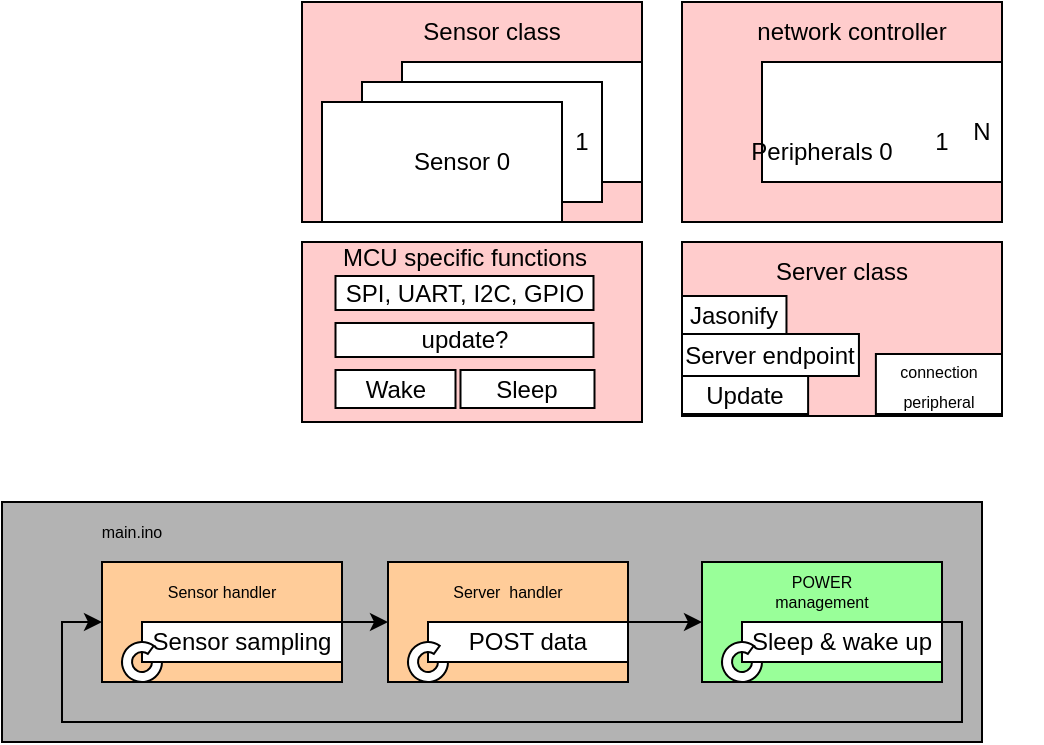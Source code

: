 <mxfile version="19.0.3" type="device" pages="8"><diagram id="RSoLUdDrpnM7BGKCeOOi" name="Architecture"><mxGraphModel dx="1662" dy="865" grid="1" gridSize="10" guides="1" tooltips="1" connect="1" arrows="1" fold="1" page="1" pageScale="1" pageWidth="1200" pageHeight="1920" math="0" shadow="0"><root><mxCell id="0"/><mxCell id="1" parent="0"/><mxCell id="5ivpp-B9hv08BV8iUgKE-71" value="" style="rounded=0;whiteSpace=wrap;html=1;fontSize=8;fillColor=#B3B3B3;" parent="1" vertex="1"><mxGeometry x="170" y="530" width="490" height="120" as="geometry"/></mxCell><mxCell id="5ivpp-B9hv08BV8iUgKE-11" value="" style="group" parent="1" vertex="1" connectable="0"><mxGeometry x="320" y="280" width="190" height="110" as="geometry"/></mxCell><mxCell id="5ivpp-B9hv08BV8iUgKE-4" value="N" style="text;html=1;strokeColor=none;fillColor=none;align=center;verticalAlign=middle;whiteSpace=wrap;rounded=0;" parent="5ivpp-B9hv08BV8iUgKE-11" vertex="1"><mxGeometry x="130" y="50" width="60" height="30" as="geometry"/></mxCell><mxCell id="5ivpp-B9hv08BV8iUgKE-41" value="" style="group" parent="5ivpp-B9hv08BV8iUgKE-11" vertex="1" connectable="0"><mxGeometry width="170" height="110" as="geometry"/></mxCell><mxCell id="5ivpp-B9hv08BV8iUgKE-9" value="" style="rounded=0;whiteSpace=wrap;html=1;fillColor=#FFCCCC;" parent="5ivpp-B9hv08BV8iUgKE-41" vertex="1"><mxGeometry width="170" height="110" as="geometry"/></mxCell><mxCell id="5ivpp-B9hv08BV8iUgKE-1" value="" style="rounded=0;whiteSpace=wrap;html=1;" parent="5ivpp-B9hv08BV8iUgKE-41" vertex="1"><mxGeometry x="50" y="30" width="120" height="60" as="geometry"/></mxCell><mxCell id="5ivpp-B9hv08BV8iUgKE-2" value="" style="rounded=0;whiteSpace=wrap;html=1;" parent="5ivpp-B9hv08BV8iUgKE-41" vertex="1"><mxGeometry x="30" y="40" width="120" height="60" as="geometry"/></mxCell><mxCell id="5ivpp-B9hv08BV8iUgKE-3" value="" style="rounded=0;whiteSpace=wrap;html=1;" parent="5ivpp-B9hv08BV8iUgKE-41" vertex="1"><mxGeometry x="10" y="50" width="120" height="60" as="geometry"/></mxCell><mxCell id="5ivpp-B9hv08BV8iUgKE-5" value="1" style="text;html=1;strokeColor=none;fillColor=none;align=center;verticalAlign=middle;whiteSpace=wrap;rounded=0;" parent="5ivpp-B9hv08BV8iUgKE-41" vertex="1"><mxGeometry x="110" y="55" width="60" height="30" as="geometry"/></mxCell><mxCell id="5ivpp-B9hv08BV8iUgKE-6" value="Sensor 0" style="text;html=1;strokeColor=none;fillColor=none;align=center;verticalAlign=middle;whiteSpace=wrap;rounded=0;" parent="5ivpp-B9hv08BV8iUgKE-41" vertex="1"><mxGeometry x="50" y="65" width="60" height="30" as="geometry"/></mxCell><mxCell id="5ivpp-B9hv08BV8iUgKE-10" value="Sensor class" style="text;html=1;strokeColor=none;fillColor=none;align=center;verticalAlign=middle;whiteSpace=wrap;rounded=0;" parent="5ivpp-B9hv08BV8iUgKE-41" vertex="1"><mxGeometry x="40" width="110" height="30" as="geometry"/></mxCell><mxCell id="5ivpp-B9hv08BV8iUgKE-12" value="" style="group" parent="1" vertex="1" connectable="0"><mxGeometry x="500" y="280" width="190" height="110" as="geometry"/></mxCell><mxCell id="5ivpp-B9hv08BV8iUgKE-13" value="" style="rounded=0;whiteSpace=wrap;html=1;fillColor=#FFCCCC;" parent="5ivpp-B9hv08BV8iUgKE-12" vertex="1"><mxGeometry x="10" width="160" height="110" as="geometry"/></mxCell><mxCell id="5ivpp-B9hv08BV8iUgKE-14" value="" style="rounded=0;whiteSpace=wrap;html=1;" parent="5ivpp-B9hv08BV8iUgKE-12" vertex="1"><mxGeometry x="50" y="30" width="120" height="60" as="geometry"/></mxCell><mxCell id="5ivpp-B9hv08BV8iUgKE-17" value="N" style="text;html=1;strokeColor=none;fillColor=none;align=center;verticalAlign=middle;whiteSpace=wrap;rounded=0;" parent="5ivpp-B9hv08BV8iUgKE-12" vertex="1"><mxGeometry x="130" y="50" width="60" height="30" as="geometry"/></mxCell><mxCell id="5ivpp-B9hv08BV8iUgKE-18" value="1" style="text;html=1;strokeColor=none;fillColor=none;align=center;verticalAlign=middle;whiteSpace=wrap;rounded=0;" parent="5ivpp-B9hv08BV8iUgKE-12" vertex="1"><mxGeometry x="110" y="55" width="60" height="30" as="geometry"/></mxCell><mxCell id="5ivpp-B9hv08BV8iUgKE-19" value="Peripherals 0" style="text;html=1;strokeColor=none;fillColor=none;align=center;verticalAlign=middle;whiteSpace=wrap;rounded=0;" parent="5ivpp-B9hv08BV8iUgKE-12" vertex="1"><mxGeometry x="40" y="60" width="80" height="30" as="geometry"/></mxCell><mxCell id="5ivpp-B9hv08BV8iUgKE-20" value="network controller" style="text;html=1;strokeColor=none;fillColor=none;align=center;verticalAlign=middle;whiteSpace=wrap;rounded=0;" parent="5ivpp-B9hv08BV8iUgKE-12" vertex="1"><mxGeometry x="40" width="110" height="30" as="geometry"/></mxCell><mxCell id="5ivpp-B9hv08BV8iUgKE-39" value="" style="group" parent="1" vertex="1" connectable="0"><mxGeometry x="510" y="400" width="160" height="87" as="geometry"/></mxCell><mxCell id="5ivpp-B9hv08BV8iUgKE-33" value="" style="rounded=0;whiteSpace=wrap;html=1;fillColor=#FFCCCC;container=0;" parent="5ivpp-B9hv08BV8iUgKE-39" vertex="1"><mxGeometry width="160" height="87" as="geometry"/></mxCell><mxCell id="5ivpp-B9hv08BV8iUgKE-34" value="Server class" style="text;html=1;strokeColor=none;fillColor=none;align=center;verticalAlign=middle;whiteSpace=wrap;rounded=0;container=0;" parent="5ivpp-B9hv08BV8iUgKE-39" vertex="1"><mxGeometry x="8.941" width="142.118" height="30" as="geometry"/></mxCell><mxCell id="5ivpp-B9hv08BV8iUgKE-35" value="Server endpoint" style="rounded=0;whiteSpace=wrap;html=1;container=0;" parent="5ivpp-B9hv08BV8iUgKE-39" vertex="1"><mxGeometry y="46" width="88.471" height="21" as="geometry"/></mxCell><mxCell id="5ivpp-B9hv08BV8iUgKE-36" value="Jasonify" style="rounded=0;whiteSpace=wrap;html=1;container=0;" parent="5ivpp-B9hv08BV8iUgKE-39" vertex="1"><mxGeometry y="27" width="52.235" height="19" as="geometry"/></mxCell><mxCell id="5ivpp-B9hv08BV8iUgKE-37" value="Update" style="rounded=0;whiteSpace=wrap;html=1;container=0;" parent="5ivpp-B9hv08BV8iUgKE-39" vertex="1"><mxGeometry y="67" width="63.059" height="19" as="geometry"/></mxCell><mxCell id="5ivpp-B9hv08BV8iUgKE-40" value="&lt;p&gt;&lt;font style=&quot;font-size: 8px;&quot;&gt;connection&lt;br&gt;&lt;/font&gt;&lt;font style=&quot;font-size: 8px;&quot;&gt;peripheral&lt;/font&gt;&lt;/p&gt;" style="rounded=0;whiteSpace=wrap;html=1;container=0;" parent="5ivpp-B9hv08BV8iUgKE-39" vertex="1"><mxGeometry x="96.941" y="56" width="63.059" height="30" as="geometry"/></mxCell><mxCell id="5ivpp-B9hv08BV8iUgKE-42" value="" style="group" parent="1" vertex="1" connectable="0"><mxGeometry x="320" y="400" width="170" height="100" as="geometry"/></mxCell><mxCell id="5ivpp-B9hv08BV8iUgKE-25" value="" style="rounded=0;whiteSpace=wrap;html=1;fillColor=#FFCCCC;container=0;" parent="5ivpp-B9hv08BV8iUgKE-42" vertex="1"><mxGeometry width="170" height="90" as="geometry"/></mxCell><mxCell id="5ivpp-B9hv08BV8iUgKE-32" value="MCU specific functions" style="text;html=1;strokeColor=none;fillColor=none;align=center;verticalAlign=middle;whiteSpace=wrap;rounded=0;container=0;" parent="5ivpp-B9hv08BV8iUgKE-42" vertex="1"><mxGeometry x="6" y="-7" width="151" height="30" as="geometry"/></mxCell><mxCell id="5ivpp-B9hv08BV8iUgKE-26" value="SPI, UART, I2C, GPIO" style="rounded=0;whiteSpace=wrap;html=1;container=0;" parent="5ivpp-B9hv08BV8iUgKE-42" vertex="1"><mxGeometry x="16.75" y="17" width="129" height="17" as="geometry"/></mxCell><mxCell id="5ivpp-B9hv08BV8iUgKE-28" value="Wake" style="rounded=0;whiteSpace=wrap;html=1;container=0;" parent="5ivpp-B9hv08BV8iUgKE-42" vertex="1"><mxGeometry x="16.75" y="64" width="60" height="19" as="geometry"/></mxCell><mxCell id="5ivpp-B9hv08BV8iUgKE-27" value="Sleep" style="rounded=0;whiteSpace=wrap;html=1;container=0;" parent="5ivpp-B9hv08BV8iUgKE-42" vertex="1"><mxGeometry x="79.25" y="64" width="67" height="19" as="geometry"/></mxCell><mxCell id="5ivpp-B9hv08BV8iUgKE-38" value="update?" style="rounded=0;whiteSpace=wrap;html=1;container=0;" parent="5ivpp-B9hv08BV8iUgKE-42" vertex="1"><mxGeometry x="16.75" y="40.5" width="129" height="17" as="geometry"/></mxCell><mxCell id="5ivpp-B9hv08BV8iUgKE-70" value="" style="group" parent="1" vertex="1" connectable="0"><mxGeometry x="200" y="560" width="450" height="80" as="geometry"/></mxCell><mxCell id="5ivpp-B9hv08BV8iUgKE-49" value="" style="group" parent="5ivpp-B9hv08BV8iUgKE-70" vertex="1" connectable="0"><mxGeometry x="20" width="120" height="60" as="geometry"/></mxCell><mxCell id="5ivpp-B9hv08BV8iUgKE-44" value="" style="rounded=0;whiteSpace=wrap;html=1;fontSize=8;fillColor=#FFCC99;" parent="5ivpp-B9hv08BV8iUgKE-49" vertex="1"><mxGeometry width="120" height="60" as="geometry"/></mxCell><mxCell id="5ivpp-B9hv08BV8iUgKE-45" value="Sensor handler" style="text;html=1;strokeColor=none;fillColor=none;align=center;verticalAlign=middle;whiteSpace=wrap;rounded=0;fontSize=8;" parent="5ivpp-B9hv08BV8iUgKE-49" vertex="1"><mxGeometry x="30" width="60" height="30" as="geometry"/></mxCell><mxCell id="5ivpp-B9hv08BV8iUgKE-47" value="Sensor sampling" style="rounded=0;whiteSpace=wrap;html=1;" parent="5ivpp-B9hv08BV8iUgKE-49" vertex="1"><mxGeometry x="20" y="30" width="100" height="20" as="geometry"/></mxCell><mxCell id="5ivpp-B9hv08BV8iUgKE-48" value="" style="verticalLabelPosition=bottom;verticalAlign=top;html=1;shape=mxgraph.basic.partConcEllipse;startAngle=0.25;endAngle=0.1;arcWidth=0.5;fontSize=8;fillColor=#FFFFFF;" parent="5ivpp-B9hv08BV8iUgKE-49" vertex="1"><mxGeometry x="10" y="40" width="20" height="20" as="geometry"/></mxCell><mxCell id="5ivpp-B9hv08BV8iUgKE-55" value="" style="group;fillColor=#66FF66;" parent="5ivpp-B9hv08BV8iUgKE-70" vertex="1" connectable="0"><mxGeometry x="163" width="120" height="60" as="geometry"/></mxCell><mxCell id="5ivpp-B9hv08BV8iUgKE-56" value="" style="rounded=0;whiteSpace=wrap;html=1;fontSize=8;fillColor=#FFCC99;" parent="5ivpp-B9hv08BV8iUgKE-55" vertex="1"><mxGeometry width="120" height="60" as="geometry"/></mxCell><mxCell id="5ivpp-B9hv08BV8iUgKE-57" value="Server&amp;nbsp; handler" style="text;html=1;strokeColor=none;fillColor=none;align=center;verticalAlign=middle;whiteSpace=wrap;rounded=0;fontSize=8;" parent="5ivpp-B9hv08BV8iUgKE-55" vertex="1"><mxGeometry x="30" width="60" height="30" as="geometry"/></mxCell><mxCell id="5ivpp-B9hv08BV8iUgKE-58" value="POST data" style="rounded=0;whiteSpace=wrap;html=1;" parent="5ivpp-B9hv08BV8iUgKE-55" vertex="1"><mxGeometry x="20" y="30" width="100" height="20" as="geometry"/></mxCell><mxCell id="5ivpp-B9hv08BV8iUgKE-59" value="" style="verticalLabelPosition=bottom;verticalAlign=top;html=1;shape=mxgraph.basic.partConcEllipse;startAngle=0.25;endAngle=0.1;arcWidth=0.5;fontSize=8;fillColor=#FFFFFF;" parent="5ivpp-B9hv08BV8iUgKE-55" vertex="1"><mxGeometry x="10" y="40" width="20" height="20" as="geometry"/></mxCell><mxCell id="5ivpp-B9hv08BV8iUgKE-61" value="" style="group" parent="5ivpp-B9hv08BV8iUgKE-70" vertex="1" connectable="0"><mxGeometry x="320" width="120" height="60" as="geometry"/></mxCell><mxCell id="5ivpp-B9hv08BV8iUgKE-62" value="" style="rounded=0;whiteSpace=wrap;html=1;fontSize=8;fillColor=#99FF99;" parent="5ivpp-B9hv08BV8iUgKE-61" vertex="1"><mxGeometry width="120" height="60" as="geometry"/></mxCell><mxCell id="5ivpp-B9hv08BV8iUgKE-63" value="POWER management" style="text;html=1;strokeColor=none;fillColor=none;align=center;verticalAlign=middle;whiteSpace=wrap;rounded=0;fontSize=8;" parent="5ivpp-B9hv08BV8iUgKE-61" vertex="1"><mxGeometry x="30" width="60" height="30" as="geometry"/></mxCell><mxCell id="5ivpp-B9hv08BV8iUgKE-64" value="Sleep &amp;amp; wake up" style="rounded=0;whiteSpace=wrap;html=1;" parent="5ivpp-B9hv08BV8iUgKE-61" vertex="1"><mxGeometry x="20" y="30" width="100" height="20" as="geometry"/></mxCell><mxCell id="5ivpp-B9hv08BV8iUgKE-65" value="" style="verticalLabelPosition=bottom;verticalAlign=top;html=1;shape=mxgraph.basic.partConcEllipse;startAngle=0.25;endAngle=0.1;arcWidth=0.5;fontSize=8;fillColor=#FFFFFF;" parent="5ivpp-B9hv08BV8iUgKE-61" vertex="1"><mxGeometry x="10" y="40" width="20" height="20" as="geometry"/></mxCell><mxCell id="5ivpp-B9hv08BV8iUgKE-67" style="edgeStyle=orthogonalEdgeStyle;rounded=0;orthogonalLoop=1;jettySize=auto;html=1;fontSize=8;" parent="5ivpp-B9hv08BV8iUgKE-70" source="5ivpp-B9hv08BV8iUgKE-44" target="5ivpp-B9hv08BV8iUgKE-56" edge="1"><mxGeometry relative="1" as="geometry"/></mxCell><mxCell id="5ivpp-B9hv08BV8iUgKE-68" style="edgeStyle=orthogonalEdgeStyle;rounded=0;orthogonalLoop=1;jettySize=auto;html=1;fontSize=8;" parent="5ivpp-B9hv08BV8iUgKE-70" source="5ivpp-B9hv08BV8iUgKE-56" target="5ivpp-B9hv08BV8iUgKE-62" edge="1"><mxGeometry relative="1" as="geometry"/></mxCell><mxCell id="5ivpp-B9hv08BV8iUgKE-69" style="edgeStyle=orthogonalEdgeStyle;rounded=0;orthogonalLoop=1;jettySize=auto;html=1;entryX=0;entryY=0.5;entryDx=0;entryDy=0;fontSize=8;" parent="5ivpp-B9hv08BV8iUgKE-70" source="5ivpp-B9hv08BV8iUgKE-62" target="5ivpp-B9hv08BV8iUgKE-44" edge="1"><mxGeometry relative="1" as="geometry"><Array as="points"><mxPoint x="450" y="30"/><mxPoint x="450" y="80"/><mxPoint y="80"/><mxPoint y="30"/></Array></mxGeometry></mxCell><mxCell id="5ivpp-B9hv08BV8iUgKE-72" value="main.ino" style="text;html=1;strokeColor=none;fillColor=none;align=center;verticalAlign=middle;whiteSpace=wrap;rounded=0;fontSize=8;" parent="1" vertex="1"><mxGeometry x="170" y="530" width="130" height="30" as="geometry"/></mxCell></root></mxGraphModel></diagram><diagram id="fp3u6MwE2MAtstLcApC6" name="Sensor class"><mxGraphModel dx="1653" dy="856" grid="1" gridSize="10" guides="1" tooltips="1" connect="1" arrows="1" fold="1" page="1" pageScale="1" pageWidth="1200" pageHeight="1920" math="0" shadow="0"><root><mxCell id="0"/><mxCell id="1" parent="0"/><mxCell id="n8Vp1CM-3TMLAem5Zwzd-2" value="" style="rounded=0;whiteSpace=wrap;html=1;fillColor=#FFCCCC;container=0;" parent="1" vertex="1"><mxGeometry x="70" y="410" width="700" height="80" as="geometry"/></mxCell><mxCell id="n8Vp1CM-3TMLAem5Zwzd-5" value="" style="rounded=0;whiteSpace=wrap;html=1;container=0;" parent="1" vertex="1"><mxGeometry x="85" y="440" width="140" height="30" as="geometry"/></mxCell><mxCell id="n8Vp1CM-3TMLAem5Zwzd-7" value="int read(&amp;amp;(float) buffer)" style="text;html=1;strokeColor=none;fillColor=none;align=center;verticalAlign=middle;whiteSpace=wrap;rounded=0;container=0;" parent="1" vertex="1"><mxGeometry x="85" y="440" width="135" height="30" as="geometry"/></mxCell><mxCell id="n8Vp1CM-3TMLAem5Zwzd-8" value="Sensor class" style="text;html=1;strokeColor=none;fillColor=none;align=center;verticalAlign=middle;whiteSpace=wrap;rounded=0;container=0;" parent="1" vertex="1"><mxGeometry x="70" y="410" width="110" height="30" as="geometry"/></mxCell><mxCell id="N1tx4W_AbCYvUja-LKDV-9" value="" style="group" parent="1" vertex="1" connectable="0"><mxGeometry x="495" y="440" width="120" height="30" as="geometry"/></mxCell><mxCell id="N1tx4W_AbCYvUja-LKDV-7" value="" style="rounded=0;whiteSpace=wrap;html=1;container=0;" parent="N1tx4W_AbCYvUja-LKDV-9" vertex="1"><mxGeometry width="120" height="30" as="geometry"/></mxCell><mxCell id="N1tx4W_AbCYvUja-LKDV-8" value="void awake()" style="text;html=1;strokeColor=none;fillColor=none;align=center;verticalAlign=middle;whiteSpace=wrap;rounded=0;container=0;" parent="N1tx4W_AbCYvUja-LKDV-9" vertex="1"><mxGeometry x="25" width="75" height="30" as="geometry"/></mxCell><mxCell id="N1tx4W_AbCYvUja-LKDV-10" value="" style="group" parent="1" vertex="1" connectable="0"><mxGeometry x="235" y="440" width="120" height="30" as="geometry"/></mxCell><mxCell id="N1tx4W_AbCYvUja-LKDV-1" value="" style="rounded=0;whiteSpace=wrap;html=1;container=0;" parent="N1tx4W_AbCYvUja-LKDV-10" vertex="1"><mxGeometry width="120" height="30" as="geometry"/></mxCell><mxCell id="N1tx4W_AbCYvUja-LKDV-2" value="void init()" style="text;html=1;strokeColor=none;fillColor=none;align=center;verticalAlign=middle;whiteSpace=wrap;rounded=0;container=0;" parent="N1tx4W_AbCYvUja-LKDV-10" vertex="1"><mxGeometry x="25" width="70" height="30" as="geometry"/></mxCell><mxCell id="N1tx4W_AbCYvUja-LKDV-11" value="" style="group" parent="1" vertex="1" connectable="0"><mxGeometry x="365" y="440" width="120" height="30" as="geometry"/></mxCell><mxCell id="N1tx4W_AbCYvUja-LKDV-3" value="" style="rounded=0;whiteSpace=wrap;html=1;container=0;" parent="N1tx4W_AbCYvUja-LKDV-11" vertex="1"><mxGeometry width="120" height="30" as="geometry"/></mxCell><mxCell id="N1tx4W_AbCYvUja-LKDV-4" value="void sleep()" style="text;html=1;strokeColor=none;fillColor=none;align=center;verticalAlign=middle;whiteSpace=wrap;rounded=0;container=0;" parent="N1tx4W_AbCYvUja-LKDV-11" vertex="1"><mxGeometry x="30" width="70" height="30" as="geometry"/></mxCell><mxCell id="32XuDvORgswapqjsmbvu-1" value="" style="group" parent="1" vertex="1" connectable="0"><mxGeometry x="630" y="440" width="120" height="30" as="geometry"/></mxCell><mxCell id="32XuDvORgswapqjsmbvu-2" value="string sensorId" style="rounded=0;whiteSpace=wrap;html=1;container=0;" parent="32XuDvORgswapqjsmbvu-1" vertex="1"><mxGeometry width="120" height="30" as="geometry"/></mxCell></root></mxGraphModel></diagram><diagram id="_cI3kiAggDDTjnFDXQgN" name="MCU specific functions"><mxGraphModel dx="1662" dy="865" grid="1" gridSize="10" guides="1" tooltips="1" connect="1" arrows="1" fold="1" page="1" pageScale="1" pageWidth="1200" pageHeight="1920" math="0" shadow="0"><root><mxCell id="0"/><mxCell id="1" parent="0"/><mxCell id="ziLp_nE8o6wVcYQbOHBw-1" value="" style="rounded=0;whiteSpace=wrap;html=1;fillColor=#FFCCCC;container=0;" parent="1" vertex="1"><mxGeometry x="270" y="400" width="220" height="140" as="geometry"/></mxCell><mxCell id="ziLp_nE8o6wVcYQbOHBw-2" value="MCU specific functions" style="text;html=1;strokeColor=none;fillColor=none;align=center;verticalAlign=middle;whiteSpace=wrap;rounded=0;container=0;" parent="1" vertex="1"><mxGeometry x="326" y="393" width="151" height="30" as="geometry"/></mxCell><mxCell id="ziLp_nE8o6wVcYQbOHBw-3" value="{&lt;br&gt;SPI, UART, I2C, GPIO&lt;br&gt;}&lt;br&gt;channels" style="rounded=0;whiteSpace=wrap;html=1;container=0;" parent="1" vertex="1"><mxGeometry x="361" y="470" width="129" height="60" as="geometry"/></mxCell><mxCell id="ziLp_nE8o6wVcYQbOHBw-5" value="void sleep(time?)" style="rounded=0;whiteSpace=wrap;html=1;container=0;" parent="1" vertex="1"><mxGeometry x="280" y="451" width="110" height="19" as="geometry"/></mxCell><mxCell id="QZiiQvVcHhH7rY8qsTo4-1" value="update" style="rounded=0;whiteSpace=wrap;html=1;container=0;" parent="1" vertex="1"><mxGeometry x="346.5" y="432" width="110" height="19" as="geometry"/></mxCell></root></mxGraphModel></diagram><diagram id="-l7_fNcIbscLqtEW08Bb" name="main_file"><mxGraphModel dx="1662" dy="865" grid="1" gridSize="10" guides="1" tooltips="1" connect="1" arrows="1" fold="1" page="1" pageScale="1" pageWidth="1200" pageHeight="1920" math="0" shadow="0"><root><mxCell id="0"/><mxCell id="1" parent="0"/><mxCell id="_LBFoKvOHOpGXXSkP2kk-2" value="&lt;h1&gt;Sensor system declaration&lt;/h1&gt;&lt;div&gt;sensor declaration&lt;/div&gt;&lt;div&gt;&lt;br&gt;&lt;/div&gt;&lt;div&gt;communication declaration&lt;/div&gt;&lt;div&gt;&lt;br&gt;&lt;/div&gt;&lt;div&gt;sleep time&lt;/div&gt;&lt;div&gt;&lt;br&gt;&lt;/div&gt;&lt;div&gt;server endpoint&lt;/div&gt;&lt;div&gt;&lt;br&gt;&lt;/div&gt;&lt;div&gt;&lt;br&gt;&lt;/div&gt;&lt;div&gt;&lt;br&gt;&lt;/div&gt;&lt;div&gt;&lt;br&gt;&lt;/div&gt;" style="text;html=1;strokeColor=none;fillColor=none;spacing=5;spacingTop=-20;whiteSpace=wrap;overflow=hidden;rounded=0;" parent="1" vertex="1"><mxGeometry x="500" y="380" width="190" height="190" as="geometry"/></mxCell></root></mxGraphModel></diagram><diagram id="Z03UBTtb3FNDjZD4xgnn" name="network controller"><mxGraphModel dx="1653" dy="856" grid="1" gridSize="10" guides="1" tooltips="1" connect="1" arrows="1" fold="1" page="1" pageScale="1" pageWidth="1200" pageHeight="1920" math="0" shadow="0"><root><mxCell id="0"/><mxCell id="1" parent="0"/><mxCell id="CqZhZTvj3b-Q-dyzz5-q-1" value="" style="rounded=0;whiteSpace=wrap;html=1;" parent="1" vertex="1"><mxGeometry x="300" y="410" width="120" height="60" as="geometry"/></mxCell><mxCell id="CqZhZTvj3b-Q-dyzz5-q-2" value="Text" style="text;html=1;strokeColor=none;fillColor=none;align=center;verticalAlign=middle;whiteSpace=wrap;rounded=0;" parent="1" vertex="1"><mxGeometry x="330" y="430" width="60" height="30" as="geometry"/></mxCell><mxCell id="CqZhZTvj3b-Q-dyzz5-q-3" value="&lt;h1&gt;&lt;span style=&quot;background-color: initial; font-size: 12px; font-weight: normal;&quot;&gt;post&lt;/span&gt;&lt;/h1&gt;&lt;div&gt;request&lt;/div&gt;&lt;div&gt;&lt;br&gt;&lt;/div&gt;&lt;div&gt;&lt;div&gt;&lt;span style=&quot;background-color: initial;&quot;&gt;sleep&lt;/span&gt;&lt;br&gt;&lt;/div&gt;&lt;div&gt;&lt;br&gt;&lt;/div&gt;&lt;div&gt;awake&lt;/div&gt;&lt;/div&gt;" style="text;html=1;strokeColor=none;fillColor=none;spacing=5;spacingTop=-20;whiteSpace=wrap;overflow=hidden;rounded=0;" parent="1" vertex="1"><mxGeometry x="140" y="520" width="90" height="130" as="geometry"/></mxCell></root></mxGraphModel></diagram><diagram id="6GADbQu1e00t6SUDpuN8" name="payload format"><mxGraphModel dx="1445" dy="752" grid="1" gridSize="10" guides="1" tooltips="1" connect="1" arrows="1" fold="1" page="1" pageScale="1" pageWidth="1200" pageHeight="1920" math="0" shadow="0"><root><mxCell id="0"/><mxCell id="1" parent="0"/><mxCell id="9VMDG4oaieqvkfzMd5wL-1" value="&lt;span style=&quot;font-size: 36px;&quot;&gt;1: {&quot;moduleId&quot;: { &quot;epoc&quot;: long,&quot;sensorId(unit)&quot;: float, &quot;sensorIdn(unit)&quot;: float, ...}}&lt;br&gt;&lt;/span&gt;&lt;span style=&quot;font-size: 36px;&quot;&gt;2: {&quot;module id&quot;: string,&amp;nbsp; &quot;epoc&quot;: long,&quot;sensorId(unit)&quot;: float, &quot;sensorIdn(unit)&quot;: float, ...}&lt;br&gt;&lt;/span&gt;&lt;span style=&quot;font-size: 36px;&quot;&gt;3: {&quot;moduleId&quot;: { &quot;epoc&quot;:{ &quot;val&quot;: long, &quot;unit&quot;: epoc},&quot;sensorId&quot;: { &quot;val&quot;: float, &quot;unit&quot;: Xunit}}}..}}&lt;br&gt;&lt;/span&gt;&lt;span style=&quot;font-size: 36px;&quot;&gt;3: {&quot;moduleId&quot;: [ {&quot;epoc&quot;:{ &quot;val&quot;: long, &quot;unit&quot;: epoc}},{&quot;sensorId&quot;: { &quot;val&quot;: float, &quot;unit&quot;: Xunit},]}&lt;/span&gt;&lt;span style=&quot;font-size: 36px;&quot;&gt;&lt;br&gt;&lt;/span&gt;" style="text;html=1;strokeColor=none;fillColor=none;spacing=5;spacingTop=-20;whiteSpace=wrap;overflow=hidden;rounded=0;" vertex="1" parent="1"><mxGeometry x="280" y="390" width="1480" height="200" as="geometry"/></mxCell></root></mxGraphModel></diagram><diagram id="Iq33XY_FpMSS2EmLt5z6" name="high-level-diagram"><mxGraphModel dx="852" dy="444" grid="1" gridSize="10" guides="1" tooltips="1" connect="1" arrows="1" fold="1" page="1" pageScale="1" pageWidth="1200" pageHeight="1920" math="0" shadow="0"><root><mxCell id="0"/><mxCell id="1" parent="0"/><mxCell id="cxw_ffdmflt0r7_vb20h-3" value="Sleep" style="rounded=0;whiteSpace=wrap;html=1;fillColor=#97D077;" parent="1" vertex="1"><mxGeometry x="110" y="820" width="120" height="60" as="geometry"/></mxCell><mxCell id="cxw_ffdmflt0r7_vb20h-25" style="edgeStyle=orthogonalEdgeStyle;rounded=0;orthogonalLoop=1;jettySize=auto;html=1;entryX=0;entryY=0.5;entryDx=0;entryDy=0;fontSize=10;" parent="1" source="cxw_ffdmflt0r7_vb20h-4" target="cxw_ffdmflt0r7_vb20h-17" edge="1"><mxGeometry relative="1" as="geometry"/></mxCell><mxCell id="cxw_ffdmflt0r7_vb20h-4" value="Sample sensors" style="rounded=0;whiteSpace=wrap;html=1;fillColor=#A9C4EB;" parent="1" vertex="1"><mxGeometry x="510" y="470" width="120" height="60" as="geometry"/></mxCell><mxCell id="cxw_ffdmflt0r7_vb20h-28" style="edgeStyle=orthogonalEdgeStyle;rounded=0;orthogonalLoop=1;jettySize=auto;html=1;entryX=0.5;entryY=0;entryDx=0;entryDy=0;fontSize=10;" parent="1" source="cxw_ffdmflt0r7_vb20h-5" target="cxw_ffdmflt0r7_vb20h-27" edge="1"><mxGeometry relative="1" as="geometry"/></mxCell><mxCell id="cxw_ffdmflt0r7_vb20h-5" value="Enable modem GPRS" style="rounded=0;whiteSpace=wrap;html=1;fillColor=#2BCEFF;" parent="1" vertex="1"><mxGeometry x="330" y="580" width="120" height="60" as="geometry"/></mxCell><mxCell id="cxw_ffdmflt0r7_vb20h-35" style="edgeStyle=orthogonalEdgeStyle;rounded=0;orthogonalLoop=1;jettySize=auto;html=1;entryX=0;entryY=0.5;entryDx=0;entryDy=0;fontSize=10;" parent="1" source="cxw_ffdmflt0r7_vb20h-8" target="cxw_ffdmflt0r7_vb20h-34" edge="1"><mxGeometry relative="1" as="geometry"/></mxCell><mxCell id="cxw_ffdmflt0r7_vb20h-8" value="SD Temp data" style="rounded=0;whiteSpace=wrap;html=1;fillColor=#919191;" parent="1" vertex="1"><mxGeometry x="490" y="690" width="120" height="60" as="geometry"/></mxCell><mxCell id="cxw_ffdmflt0r7_vb20h-11" style="edgeStyle=orthogonalEdgeStyle;rounded=0;orthogonalLoop=1;jettySize=auto;html=1;entryX=0.5;entryY=0;entryDx=0;entryDy=0;" parent="1" source="cxw_ffdmflt0r7_vb20h-9" target="cxw_ffdmflt0r7_vb20h-10" edge="1"><mxGeometry relative="1" as="geometry"/></mxCell><mxCell id="cxw_ffdmflt0r7_vb20h-9" value="Wakeup" style="rounded=0;whiteSpace=wrap;html=1;fillColor=#FF3333;" parent="1" vertex="1"><mxGeometry x="110" y="480" width="120" height="60" as="geometry"/></mxCell><mxCell id="cxw_ffdmflt0r7_vb20h-23" style="edgeStyle=orthogonalEdgeStyle;rounded=0;orthogonalLoop=1;jettySize=auto;html=1;entryX=0.5;entryY=0;entryDx=0;entryDy=0;fontSize=10;" parent="1" source="cxw_ffdmflt0r7_vb20h-10" target="cxw_ffdmflt0r7_vb20h-12" edge="1"><mxGeometry relative="1" as="geometry"/></mxCell><mxCell id="cxw_ffdmflt0r7_vb20h-10" value="Read battery voltage" style="rounded=0;whiteSpace=wrap;html=1;" parent="1" vertex="1"><mxGeometry x="110" y="580" width="120" height="60" as="geometry"/></mxCell><mxCell id="cxw_ffdmflt0r7_vb20h-14" style="edgeStyle=orthogonalEdgeStyle;rounded=0;orthogonalLoop=1;jettySize=auto;html=1;" parent="1" source="cxw_ffdmflt0r7_vb20h-12" target="cxw_ffdmflt0r7_vb20h-3" edge="1"><mxGeometry relative="1" as="geometry"/></mxCell><mxCell id="cxw_ffdmflt0r7_vb20h-16" style="edgeStyle=orthogonalEdgeStyle;rounded=0;orthogonalLoop=1;jettySize=auto;html=1;entryX=0;entryY=0.5;entryDx=0;entryDy=0;" parent="1" source="cxw_ffdmflt0r7_vb20h-12" target="cxw_ffdmflt0r7_vb20h-15" edge="1"><mxGeometry relative="1" as="geometry"/></mxCell><mxCell id="cxw_ffdmflt0r7_vb20h-12" value="&lt;font style=&quot;font-size: 10px;&quot;&gt;Battery LOW?&lt;/font&gt;" style="rhombus;whiteSpace=wrap;html=1;fillColor=#FFD966;" parent="1" vertex="1"><mxGeometry x="130" y="680" width="80" height="80" as="geometry"/></mxCell><mxCell id="cxw_ffdmflt0r7_vb20h-24" style="edgeStyle=orthogonalEdgeStyle;rounded=0;orthogonalLoop=1;jettySize=auto;html=1;entryX=0;entryY=0.5;entryDx=0;entryDy=0;fontSize=10;" parent="1" source="cxw_ffdmflt0r7_vb20h-15" target="cxw_ffdmflt0r7_vb20h-4" edge="1"><mxGeometry relative="1" as="geometry"/></mxCell><mxCell id="cxw_ffdmflt0r7_vb20h-15" value="ENABLE Sensors &amp;amp; wait for sensor equilibrium state" style="rounded=0;whiteSpace=wrap;html=1;fillColor=#7EA6E0;" parent="1" vertex="1"><mxGeometry x="350" y="470" width="120" height="60" as="geometry"/></mxCell><mxCell id="cxw_ffdmflt0r7_vb20h-20" style="edgeStyle=orthogonalEdgeStyle;rounded=0;orthogonalLoop=1;jettySize=auto;html=1;entryX=0;entryY=0.5;entryDx=0;entryDy=0;fontSize=10;" parent="1" source="cxw_ffdmflt0r7_vb20h-17" edge="1"><mxGeometry relative="1" as="geometry"><mxPoint x="830" y="500" as="targetPoint"/></mxGeometry></mxCell><mxCell id="cxw_ffdmflt0r7_vb20h-22" style="edgeStyle=orthogonalEdgeStyle;rounded=0;orthogonalLoop=1;jettySize=auto;html=1;entryX=0.5;entryY=0;entryDx=0;entryDy=0;fontSize=10;" parent="1" source="cxw_ffdmflt0r7_vb20h-17" target="cxw_ffdmflt0r7_vb20h-21" edge="1"><mxGeometry relative="1" as="geometry"/></mxCell><mxCell id="cxw_ffdmflt0r7_vb20h-17" value="&lt;font style=&quot;font-size: 10px;&quot;&gt;Sensor error?&lt;/font&gt;" style="rhombus;whiteSpace=wrap;html=1;fillColor=#FFD966;" parent="1" vertex="1"><mxGeometry x="680" y="460" width="80" height="80" as="geometry"/></mxCell><mxCell id="cxw_ffdmflt0r7_vb20h-19" value="SD log error" style="rounded=0;whiteSpace=wrap;html=1;fillColor=#919191;" parent="1" vertex="1"><mxGeometry x="830" y="470" width="120" height="60" as="geometry"/></mxCell><mxCell id="cxw_ffdmflt0r7_vb20h-30" style="edgeStyle=orthogonalEdgeStyle;rounded=0;orthogonalLoop=1;jettySize=auto;html=1;fontSize=10;" parent="1" source="cxw_ffdmflt0r7_vb20h-21" target="cxw_ffdmflt0r7_vb20h-29" edge="1"><mxGeometry relative="1" as="geometry"/></mxCell><mxCell id="cxw_ffdmflt0r7_vb20h-21" value="disable sensors" style="rounded=0;whiteSpace=wrap;html=1;fillColor=#97D077;" parent="1" vertex="1"><mxGeometry x="660" y="580" width="120" height="60" as="geometry"/></mxCell><mxCell id="cxw_ffdmflt0r7_vb20h-32" style="edgeStyle=orthogonalEdgeStyle;rounded=0;orthogonalLoop=1;jettySize=auto;html=1;entryX=0;entryY=0.5;entryDx=0;entryDy=0;fontSize=10;" parent="1" source="cxw_ffdmflt0r7_vb20h-27" target="cxw_ffdmflt0r7_vb20h-8" edge="1"><mxGeometry relative="1" as="geometry"/></mxCell><mxCell id="cxw_ffdmflt0r7_vb20h-39" style="edgeStyle=orthogonalEdgeStyle;rounded=0;orthogonalLoop=1;jettySize=auto;html=1;entryX=0.5;entryY=0;entryDx=0;entryDy=0;fontSize=10;" parent="1" source="cxw_ffdmflt0r7_vb20h-27" target="cxw_ffdmflt0r7_vb20h-38" edge="1"><mxGeometry relative="1" as="geometry"/></mxCell><mxCell id="cxw_ffdmflt0r7_vb20h-27" value="&lt;span style=&quot;font-size: 10px;&quot;&gt;GPRS SUCCESS?&lt;/span&gt;" style="rhombus;whiteSpace=wrap;html=1;fillColor=#FFD966;" parent="1" vertex="1"><mxGeometry x="350" y="680" width="80" height="80" as="geometry"/></mxCell><mxCell id="cxw_ffdmflt0r7_vb20h-31" style="edgeStyle=orthogonalEdgeStyle;rounded=0;orthogonalLoop=1;jettySize=auto;html=1;fontSize=10;" parent="1" source="cxw_ffdmflt0r7_vb20h-29" target="cxw_ffdmflt0r7_vb20h-5" edge="1"><mxGeometry relative="1" as="geometry"/></mxCell><mxCell id="cxw_ffdmflt0r7_vb20h-29" value="SD data store" style="rounded=0;whiteSpace=wrap;html=1;fillColor=#919191;" parent="1" vertex="1"><mxGeometry x="510" y="580" width="120" height="60" as="geometry"/></mxCell><mxCell id="cxw_ffdmflt0r7_vb20h-57" style="edgeStyle=orthogonalEdgeStyle;rounded=0;orthogonalLoop=1;jettySize=auto;html=1;entryX=0.75;entryY=0;entryDx=0;entryDy=0;fontSize=10;" parent="1" source="cxw_ffdmflt0r7_vb20h-34" target="cxw_ffdmflt0r7_vb20h-48" edge="1"><mxGeometry relative="1" as="geometry"><Array as="points"><mxPoint x="720" y="1010"/><mxPoint x="420" y="1010"/></Array></mxGeometry></mxCell><mxCell id="cxw_ffdmflt0r7_vb20h-34" value="SD log error" style="rounded=0;whiteSpace=wrap;html=1;fillColor=#919191;" parent="1" vertex="1"><mxGeometry x="660" y="690" width="120" height="60" as="geometry"/></mxCell><mxCell id="cxw_ffdmflt0r7_vb20h-41" style="edgeStyle=orthogonalEdgeStyle;rounded=0;orthogonalLoop=1;jettySize=auto;html=1;entryX=0;entryY=0.5;entryDx=0;entryDy=0;fontSize=10;" parent="1" source="cxw_ffdmflt0r7_vb20h-38" target="cxw_ffdmflt0r7_vb20h-40" edge="1"><mxGeometry relative="1" as="geometry"/></mxCell><mxCell id="cxw_ffdmflt0r7_vb20h-45" style="edgeStyle=orthogonalEdgeStyle;rounded=0;orthogonalLoop=1;jettySize=auto;html=1;entryX=0.5;entryY=0;entryDx=0;entryDy=0;fontSize=10;" parent="1" source="cxw_ffdmflt0r7_vb20h-38" target="cxw_ffdmflt0r7_vb20h-42" edge="1"><mxGeometry relative="1" as="geometry"/></mxCell><mxCell id="cxw_ffdmflt0r7_vb20h-38" value="&lt;span style=&quot;font-size: 10px;&quot;&gt;SD temp data?&lt;/span&gt;" style="rhombus;whiteSpace=wrap;html=1;fillColor=#FFD966;" parent="1" vertex="1"><mxGeometry x="350" y="800" width="80" height="80" as="geometry"/></mxCell><mxCell id="cxw_ffdmflt0r7_vb20h-44" style="edgeStyle=orthogonalEdgeStyle;rounded=0;orthogonalLoop=1;jettySize=auto;html=1;entryX=1;entryY=0.5;entryDx=0;entryDy=0;fontSize=10;" parent="1" source="cxw_ffdmflt0r7_vb20h-40" target="cxw_ffdmflt0r7_vb20h-42" edge="1"><mxGeometry relative="1" as="geometry"><Array as="points"><mxPoint x="640" y="840"/><mxPoint x="640" y="960"/></Array></mxGeometry></mxCell><mxCell id="cxw_ffdmflt0r7_vb20h-40" value="UPLOAD SD temp data" style="rounded=0;whiteSpace=wrap;html=1;strokeColor=#2BCEFF;fillColor=#2BCEFF;" parent="1" vertex="1"><mxGeometry x="490" y="810" width="120" height="60" as="geometry"/></mxCell><mxCell id="cxw_ffdmflt0r7_vb20h-49" style="edgeStyle=orthogonalEdgeStyle;rounded=0;orthogonalLoop=1;jettySize=auto;html=1;entryX=0.5;entryY=0;entryDx=0;entryDy=0;fontSize=10;" parent="1" source="cxw_ffdmflt0r7_vb20h-42" target="cxw_ffdmflt0r7_vb20h-48" edge="1"><mxGeometry relative="1" as="geometry"/></mxCell><mxCell id="cxw_ffdmflt0r7_vb20h-42" value="Upload current data" style="rounded=0;whiteSpace=wrap;html=1;fillColor=#2BCEFF;" parent="1" vertex="1"><mxGeometry x="330" y="930" width="120" height="60" as="geometry"/></mxCell><mxCell id="cxw_ffdmflt0r7_vb20h-50" style="edgeStyle=orthogonalEdgeStyle;rounded=0;orthogonalLoop=1;jettySize=auto;html=1;entryX=0.5;entryY=1;entryDx=0;entryDy=0;fontSize=10;" parent="1" source="cxw_ffdmflt0r7_vb20h-48" target="cxw_ffdmflt0r7_vb20h-3" edge="1"><mxGeometry relative="1" as="geometry"><mxPoint x="220" y="1070" as="targetPoint"/></mxGeometry></mxCell><mxCell id="cxw_ffdmflt0r7_vb20h-48" value="Disable modem" style="rounded=0;whiteSpace=wrap;html=1;fillColor=#18718C;" parent="1" vertex="1"><mxGeometry x="330" y="1070" width="120" height="60" as="geometry"/></mxCell><mxCell id="cxw_ffdmflt0r7_vb20h-51" value="Yes" style="text;html=1;strokeColor=none;fillColor=none;align=center;verticalAlign=middle;whiteSpace=wrap;rounded=0;fontSize=10;" parent="1" vertex="1"><mxGeometry x="760" y="470" width="60" height="30" as="geometry"/></mxCell><mxCell id="cxw_ffdmflt0r7_vb20h-52" value="No" style="text;html=1;strokeColor=none;fillColor=none;align=center;verticalAlign=middle;whiteSpace=wrap;rounded=0;fontSize=10;" parent="1" vertex="1"><mxGeometry x="710" y="540" width="60" height="30" as="geometry"/></mxCell><mxCell id="cxw_ffdmflt0r7_vb20h-53" value="No" style="text;html=1;strokeColor=none;fillColor=none;align=center;verticalAlign=middle;whiteSpace=wrap;rounded=0;fontSize=10;" parent="1" vertex="1"><mxGeometry x="430" y="690" width="60" height="30" as="geometry"/></mxCell><mxCell id="cxw_ffdmflt0r7_vb20h-54" value="Yes" style="text;html=1;strokeColor=none;fillColor=none;align=center;verticalAlign=middle;whiteSpace=wrap;rounded=0;fontSize=10;" parent="1" vertex="1"><mxGeometry x="390" y="760" width="60" height="30" as="geometry"/></mxCell><mxCell id="cxw_ffdmflt0r7_vb20h-55" value="Yes" style="text;html=1;strokeColor=none;fillColor=none;align=center;verticalAlign=middle;whiteSpace=wrap;rounded=0;fontSize=10;" parent="1" vertex="1"><mxGeometry x="430" y="810" width="60" height="30" as="geometry"/></mxCell><mxCell id="cxw_ffdmflt0r7_vb20h-56" value="No" style="text;html=1;strokeColor=none;fillColor=none;align=center;verticalAlign=middle;whiteSpace=wrap;rounded=0;fontSize=10;" parent="1" vertex="1"><mxGeometry x="390" y="880" width="60" height="30" as="geometry"/></mxCell><mxCell id="cxw_ffdmflt0r7_vb20h-58" value="Yes" style="text;html=1;strokeColor=none;fillColor=none;align=center;verticalAlign=middle;whiteSpace=wrap;rounded=0;fontSize=10;" parent="1" vertex="1"><mxGeometry x="170" y="770" width="60" height="30" as="geometry"/></mxCell><mxCell id="cxw_ffdmflt0r7_vb20h-60" value="No" style="text;html=1;strokeColor=none;fillColor=none;align=center;verticalAlign=middle;whiteSpace=wrap;rounded=0;fontSize=10;" parent="1" vertex="1"><mxGeometry x="210" y="690" width="60" height="30" as="geometry"/></mxCell></root></mxGraphModel></diagram><diagram id="nzMf50dGgoJUYPqFuWam" name="template approach"><mxGraphModel dx="950" dy="494" grid="1" gridSize="10" guides="1" tooltips="1" connect="1" arrows="1" fold="1" page="1" pageScale="1" pageWidth="1200" pageHeight="1920" math="0" shadow="0"><root><mxCell id="0"/><mxCell id="1" parent="0"/><mxCell id="cfO90ivZgMCGaSCMNxXA-1" value="begin sensors&lt;br&gt;Wait for sensr reach equilibrium" style="rounded=0;whiteSpace=wrap;html=1;" parent="1" vertex="1"><mxGeometry x="1050" y="320" width="120" height="60" as="geometry"/></mxCell><mxCell id="cfO90ivZgMCGaSCMNxXA-2" value="read sensors" style="rounded=0;whiteSpace=wrap;html=1;" parent="1" vertex="1"><mxGeometry x="1050" y="400" width="120" height="60" as="geometry"/></mxCell><mxCell id="cfO90ivZgMCGaSCMNxXA-3" value="Stop sensors" style="rounded=0;whiteSpace=wrap;html=1;" parent="1" vertex="1"><mxGeometry x="1050" y="480" width="120" height="60" as="geometry"/></mxCell><mxCell id="cfO90ivZgMCGaSCMNxXA-4" value="report_data(T modem, SDclass)" style="rounded=0;whiteSpace=wrap;html=1;" parent="1" vertex="1"><mxGeometry x="920" y="550" width="120" height="60" as="geometry"/></mxCell><mxCell id="cfO90ivZgMCGaSCMNxXA-5" value="upload data" style="rounded=0;whiteSpace=wrap;html=1;" parent="1" vertex="1"><mxGeometry x="920" y="630" width="120" height="60" as="geometry"/></mxCell><mxCell id="cfO90ivZgMCGaSCMNxXA-6" value="Wake up&lt;br&gt;begin connection&lt;br&gt;get time&lt;br&gt;upload data&lt;br&gt;Sleep" style="rounded=0;whiteSpace=wrap;html=1;" parent="1" vertex="1"><mxGeometry x="1060" y="570" width="120" height="100" as="geometry"/></mxCell><mxCell id="cfO90ivZgMCGaSCMNxXA-7" value="Log error if any&lt;br&gt;Set data to json array" style="rounded=0;whiteSpace=wrap;html=1;" parent="1" vertex="1"><mxGeometry x="1360" y="440" width="120" height="60" as="geometry"/></mxCell><mxCell id="cfO90ivZgMCGaSCMNxXA-9" style="edgeStyle=orthogonalEdgeStyle;rounded=0;orthogonalLoop=1;jettySize=auto;html=1;entryX=0.5;entryY=0;entryDx=0;entryDy=0;" parent="1" source="cfO90ivZgMCGaSCMNxXA-8" target="cfO90ivZgMCGaSCMNxXA-1" edge="1"><mxGeometry relative="1" as="geometry"/></mxCell><mxCell id="cfO90ivZgMCGaSCMNxXA-8" value="process sensors" style="rounded=0;whiteSpace=wrap;html=1;" parent="1" vertex="1"><mxGeometry x="920" y="245" width="120" height="60" as="geometry"/></mxCell><mxCell id="cfO90ivZgMCGaSCMNxXA-10" value="&lt;br&gt;enableSensor()&lt;br&gt;disableSensor()&lt;br&gt;(int) numberOfreadings&lt;br&gt;(String) sensorName[]&lt;br&gt;(String) samplesBuffer[]&lt;br&gt;getSamples()&lt;br&gt;calibrate()&lt;br&gt;(uLong) sensorStabilizeDelay&lt;br&gt;(String) unit[]&lt;br&gt;(int) status&lt;br&gt;(String) errorBuffer&lt;br&gt;(int)sensorStatus[]&lt;br&gt;begin()" style="rounded=1;whiteSpace=wrap;html=1;" parent="1" vertex="1"><mxGeometry x="75" y="260" width="165" height="200" as="geometry"/></mxCell><mxCell id="cfO90ivZgMCGaSCMNxXA-11" value="Sensor class attributes" style="text;html=1;strokeColor=none;fillColor=none;align=center;verticalAlign=middle;whiteSpace=wrap;rounded=0;" parent="1" vertex="1"><mxGeometry x="80" y="230" width="140" height="30" as="geometry"/></mxCell><mxCell id="cfO90ivZgMCGaSCMNxXA-12" value="processSensors&amp;lt;&amp;gt;(T... x)&lt;br&gt;ErrorBuffer&lt;br&gt;enableSensors()&lt;br&gt;sensorStabilizeDelay&lt;br&gt;readSensor()&lt;br&gt;stopSensors()&lt;br&gt;postData(T&amp;nbsp; com)&lt;br&gt;errorLog&lt;br&gt;payload&lt;br&gt;log&lt;br&gt;ReportErrorEndpoint()&lt;br&gt;generatePayload()" style="rounded=1;whiteSpace=wrap;html=1;" parent="1" vertex="1"><mxGeometry x="75" y="510" width="150" height="210" as="geometry"/></mxCell><mxCell id="cfO90ivZgMCGaSCMNxXA-13" value="SurfsideScience" style="text;html=1;strokeColor=none;fillColor=none;align=center;verticalAlign=middle;whiteSpace=wrap;rounded=0;" parent="1" vertex="1"><mxGeometry x="80" y="480" width="140" height="30" as="geometry"/></mxCell><mxCell id="cfO90ivZgMCGaSCMNxXA-14" value="enableModem()&lt;br&gt;disableModem()&lt;br&gt;getTime()&lt;br&gt;errorBuffer&lt;br&gt;status(error)&lt;br&gt;postData()&lt;br&gt;deviceName&lt;br&gt;begin()&lt;br&gt;establishConnection()&lt;br&gt;getTime()&lt;br&gt;dateTime" style="rounded=1;whiteSpace=wrap;html=1;" parent="1" vertex="1"><mxGeometry x="270" y="290" width="150" height="170" as="geometry"/></mxCell><mxCell id="cfO90ivZgMCGaSCMNxXA-15" value="Modem" style="text;html=1;strokeColor=none;fillColor=none;align=center;verticalAlign=middle;whiteSpace=wrap;rounded=0;" parent="1" vertex="1"><mxGeometry x="275" y="260" width="140" height="30" as="geometry"/></mxCell><mxCell id="cfO90ivZgMCGaSCMNxXA-16" value="begin()&lt;br&gt;sdStatus&lt;br&gt;errorBuffer&lt;br&gt;Storedata()&lt;br&gt;StoreErrorLog()&lt;br&gt;getTempData()" style="rounded=1;whiteSpace=wrap;html=1;" parent="1" vertex="1"><mxGeometry x="270" y="570" width="150" height="150" as="geometry"/></mxCell><mxCell id="cfO90ivZgMCGaSCMNxXA-17" value="SD" style="text;html=1;strokeColor=none;fillColor=none;align=center;verticalAlign=middle;whiteSpace=wrap;rounded=0;" parent="1" vertex="1"><mxGeometry x="270" y="540" width="140" height="30" as="geometry"/></mxCell><mxCell id="cfO90ivZgMCGaSCMNxXA-18" value="success&lt;br&gt;error&lt;br&gt;connected&lt;br&gt;" style="rounded=1;whiteSpace=wrap;html=1;" parent="1" vertex="1"><mxGeometry x="470" y="290" width="150" height="150" as="geometry"/></mxCell><mxCell id="cfO90ivZgMCGaSCMNxXA-19" value="surfsideScienceStructs" style="text;html=1;strokeColor=none;fillColor=none;align=center;verticalAlign=middle;whiteSpace=wrap;rounded=0;" parent="1" vertex="1"><mxGeometry x="475" y="260" width="140" height="30" as="geometry"/></mxCell><mxCell id="cfO90ivZgMCGaSCMNxXA-20" value="Sleep" style="rounded=1;whiteSpace=wrap;html=1;" parent="1" vertex="1"><mxGeometry x="465" y="570" width="150" height="150" as="geometry"/></mxCell><mxCell id="cfO90ivZgMCGaSCMNxXA-21" value="SleepFunction" style="text;html=1;strokeColor=none;fillColor=none;align=center;verticalAlign=middle;whiteSpace=wrap;rounded=0;" parent="1" vertex="1"><mxGeometry x="470" y="540" width="140" height="30" as="geometry"/></mxCell></root></mxGraphModel></diagram></mxfile>